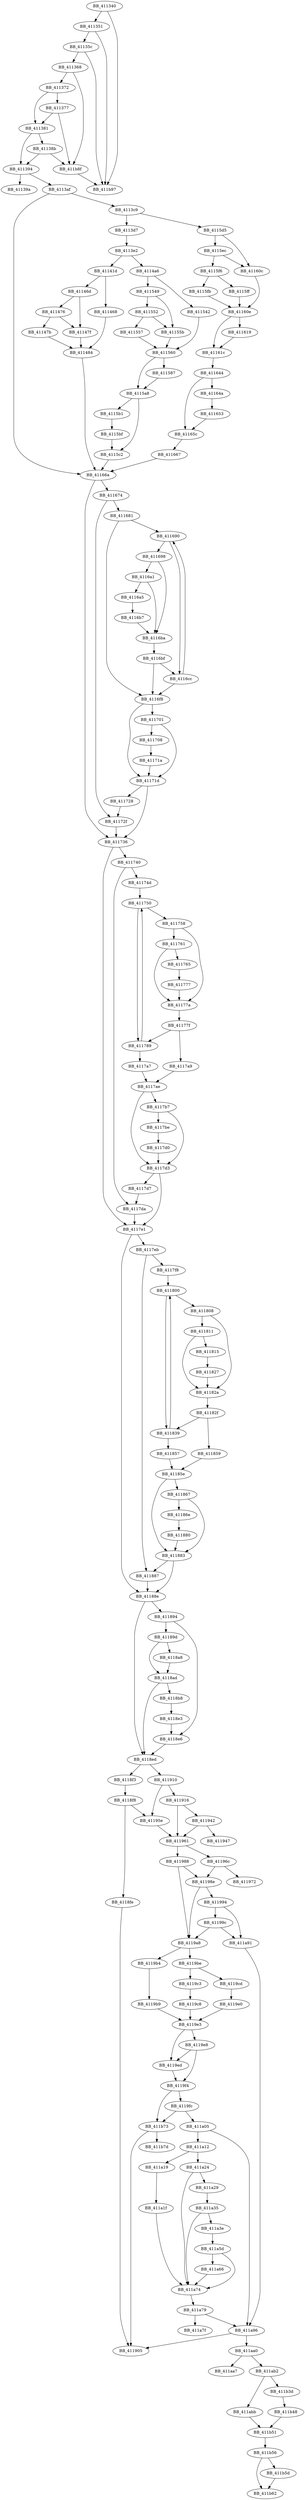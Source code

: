 DiGraph sub_411340{
BB_411340->BB_411351
BB_411340->BB_411b97
BB_411351->BB_41135c
BB_411351->BB_411b97
BB_41135c->BB_411368
BB_41135c->BB_411b97
BB_411368->BB_411372
BB_411368->BB_411b8f
BB_411372->BB_411377
BB_411372->BB_411381
BB_411377->BB_411381
BB_411377->BB_411b8f
BB_411381->BB_41138b
BB_411381->BB_411394
BB_41138b->BB_411394
BB_41138b->BB_411b8f
BB_411394->BB_41139a
BB_411394->BB_4113af
BB_4113af->BB_4113c9
BB_4113af->BB_41166a
BB_4113c9->BB_4113d7
BB_4113c9->BB_4115d5
BB_4113d7->BB_4113e2
BB_4113e2->BB_41141d
BB_4113e2->BB_4114a6
BB_41141d->BB_411468
BB_41141d->BB_41146d
BB_411468->BB_411484
BB_41146d->BB_411476
BB_41146d->BB_41147f
BB_411476->BB_41147b
BB_411476->BB_41147f
BB_41147b->BB_411484
BB_41147f->BB_411484
BB_411484->BB_41166a
BB_4114a6->BB_411542
BB_4114a6->BB_411549
BB_411542->BB_411560
BB_411549->BB_411552
BB_411549->BB_41155b
BB_411552->BB_411557
BB_411552->BB_41155b
BB_411557->BB_411560
BB_41155b->BB_411560
BB_411560->BB_411587
BB_411560->BB_4115a8
BB_411587->BB_4115a8
BB_4115a8->BB_4115b1
BB_4115a8->BB_4115c2
BB_4115b1->BB_4115bf
BB_4115bf->BB_4115c2
BB_4115c2->BB_41166a
BB_4115d5->BB_4115ec
BB_4115d5->BB_41160c
BB_4115ec->BB_4115f6
BB_4115ec->BB_41160c
BB_4115f6->BB_4115fb
BB_4115f6->BB_4115ff
BB_4115fb->BB_41160e
BB_4115ff->BB_41160e
BB_41160c->BB_41160e
BB_41160e->BB_411619
BB_41160e->BB_41161c
BB_411619->BB_41161c
BB_41161c->BB_411644
BB_411644->BB_41164a
BB_411644->BB_41165c
BB_41164a->BB_411653
BB_411653->BB_41165c
BB_41165c->BB_411667
BB_411667->BB_41166a
BB_41166a->BB_411674
BB_41166a->BB_411736
BB_411674->BB_411681
BB_411674->BB_41172f
BB_411681->BB_411690
BB_411681->BB_4116f8
BB_411690->BB_411698
BB_411690->BB_4116cc
BB_411698->BB_4116a1
BB_411698->BB_4116ba
BB_4116a1->BB_4116a5
BB_4116a1->BB_4116ba
BB_4116a5->BB_4116b7
BB_4116b7->BB_4116ba
BB_4116ba->BB_4116bf
BB_4116bf->BB_4116cc
BB_4116bf->BB_4116f8
BB_4116cc->BB_411690
BB_4116cc->BB_4116f8
BB_4116f8->BB_411701
BB_4116f8->BB_41171d
BB_411701->BB_411708
BB_411701->BB_41171d
BB_411708->BB_41171a
BB_41171a->BB_41171d
BB_41171d->BB_411728
BB_41171d->BB_411736
BB_411728->BB_41172f
BB_41172f->BB_411736
BB_411736->BB_411740
BB_411736->BB_4117e1
BB_411740->BB_41174d
BB_411740->BB_4117da
BB_41174d->BB_411750
BB_411750->BB_411758
BB_411750->BB_411789
BB_411758->BB_411761
BB_411758->BB_41177a
BB_411761->BB_411765
BB_411761->BB_41177a
BB_411765->BB_411777
BB_411777->BB_41177a
BB_41177a->BB_41177f
BB_41177f->BB_411789
BB_41177f->BB_4117a9
BB_411789->BB_411750
BB_411789->BB_4117a7
BB_4117a7->BB_4117ae
BB_4117a9->BB_4117ae
BB_4117ae->BB_4117b7
BB_4117ae->BB_4117d3
BB_4117b7->BB_4117be
BB_4117b7->BB_4117d3
BB_4117be->BB_4117d0
BB_4117d0->BB_4117d3
BB_4117d3->BB_4117d7
BB_4117d3->BB_4117e1
BB_4117d7->BB_4117da
BB_4117da->BB_4117e1
BB_4117e1->BB_4117eb
BB_4117e1->BB_41188e
BB_4117eb->BB_4117f8
BB_4117eb->BB_411887
BB_4117f8->BB_411800
BB_411800->BB_411808
BB_411800->BB_411839
BB_411808->BB_411811
BB_411808->BB_41182a
BB_411811->BB_411815
BB_411811->BB_41182a
BB_411815->BB_411827
BB_411827->BB_41182a
BB_41182a->BB_41182f
BB_41182f->BB_411839
BB_41182f->BB_411859
BB_411839->BB_411800
BB_411839->BB_411857
BB_411857->BB_41185e
BB_411859->BB_41185e
BB_41185e->BB_411867
BB_41185e->BB_411883
BB_411867->BB_41186e
BB_411867->BB_411883
BB_41186e->BB_411880
BB_411880->BB_411883
BB_411883->BB_411887
BB_411883->BB_41188e
BB_411887->BB_41188e
BB_41188e->BB_411894
BB_41188e->BB_4118ed
BB_411894->BB_41189d
BB_411894->BB_4118e6
BB_41189d->BB_4118a8
BB_41189d->BB_4118ad
BB_4118a8->BB_4118ad
BB_4118ad->BB_4118b8
BB_4118ad->BB_4118ed
BB_4118b8->BB_4118e3
BB_4118e3->BB_4118e6
BB_4118e6->BB_4118ed
BB_4118ed->BB_4118f3
BB_4118ed->BB_411910
BB_4118f3->BB_4118f8
BB_4118f8->BB_4118fe
BB_4118f8->BB_41195e
BB_4118fe->BB_411905
BB_411910->BB_411916
BB_411910->BB_41195e
BB_411916->BB_411942
BB_411916->BB_411961
BB_411942->BB_411947
BB_411942->BB_411961
BB_41195e->BB_411961
BB_411961->BB_41196c
BB_411961->BB_411988
BB_41196c->BB_411972
BB_41196c->BB_41198e
BB_411988->BB_41198e
BB_411988->BB_4119a8
BB_41198e->BB_411994
BB_41198e->BB_4119a8
BB_411994->BB_41199c
BB_411994->BB_411a91
BB_41199c->BB_4119a8
BB_41199c->BB_411a91
BB_4119a8->BB_4119b4
BB_4119a8->BB_4119be
BB_4119b4->BB_4119b9
BB_4119b9->BB_4119e3
BB_4119be->BB_4119c3
BB_4119be->BB_4119cd
BB_4119c3->BB_4119c8
BB_4119c8->BB_4119e3
BB_4119cd->BB_4119e0
BB_4119e0->BB_4119e3
BB_4119e3->BB_4119e8
BB_4119e3->BB_4119ed
BB_4119e8->BB_4119ed
BB_4119e8->BB_4119f4
BB_4119ed->BB_4119f4
BB_4119f4->BB_4119fc
BB_4119f4->BB_411b73
BB_4119fc->BB_411a05
BB_4119fc->BB_411b73
BB_411a05->BB_411a12
BB_411a05->BB_411a96
BB_411a12->BB_411a19
BB_411a12->BB_411a24
BB_411a19->BB_411a1f
BB_411a1f->BB_411a74
BB_411a24->BB_411a29
BB_411a24->BB_411a74
BB_411a29->BB_411a35
BB_411a35->BB_411a3e
BB_411a35->BB_411a74
BB_411a3e->BB_411a5d
BB_411a5d->BB_411a66
BB_411a5d->BB_411a74
BB_411a66->BB_411a74
BB_411a74->BB_411a79
BB_411a79->BB_411a7f
BB_411a79->BB_411a96
BB_411a91->BB_411a96
BB_411a96->BB_411905
BB_411a96->BB_411aa0
BB_411aa0->BB_411aa7
BB_411aa0->BB_411ab2
BB_411ab2->BB_411abb
BB_411ab2->BB_411b3d
BB_411abb->BB_411b51
BB_411b3d->BB_411b48
BB_411b48->BB_411b51
BB_411b51->BB_411b56
BB_411b56->BB_411b5d
BB_411b56->BB_411b62
BB_411b5d->BB_411b62
BB_411b73->BB_411905
BB_411b73->BB_411b7d
BB_411b8f->BB_411b97
}
